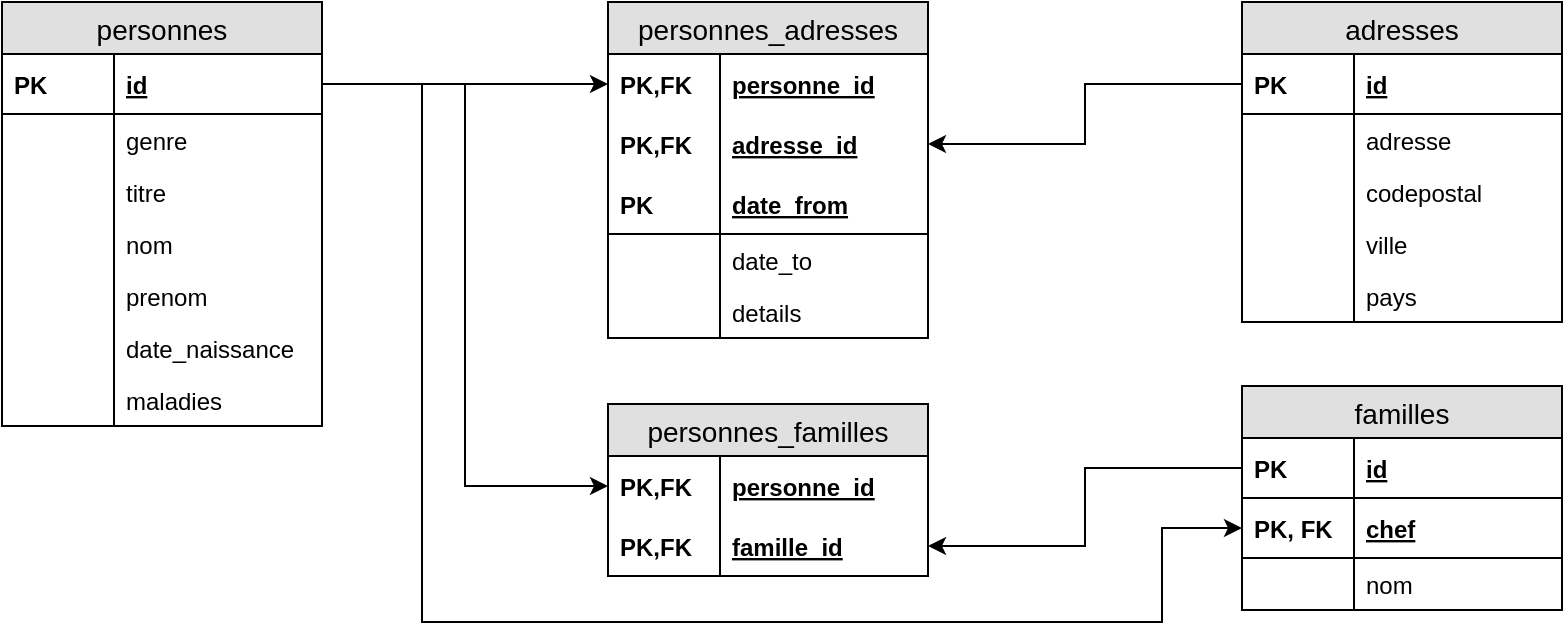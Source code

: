 <mxfile pages="1" version="11.2.8" type="github"><diagram id="SaWCT9ORMfEXji9s9vPT" name="Database"><mxGraphModel dx="1182" dy="772" grid="1" gridSize="10" guides="1" tooltips="1" connect="1" arrows="1" fold="1" page="1" pageScale="1" pageWidth="827" pageHeight="1169" math="0" shadow="0"><root><mxCell id="0"/><mxCell id="1" parent="0"/><mxCell id="NjsNlw-hurE6SKYQXbwV-1" value="personnes" style="swimlane;fontStyle=0;childLayout=stackLayout;horizontal=1;startSize=26;fillColor=#e0e0e0;horizontalStack=0;resizeParent=1;resizeParentMax=0;resizeLast=0;collapsible=1;marginBottom=0;swimlaneFillColor=#ffffff;align=center;fontSize=14;" parent="1" vertex="1"><mxGeometry x="30" y="40" width="160" height="212" as="geometry"/></mxCell><mxCell id="NjsNlw-hurE6SKYQXbwV-4" value="id" style="shape=partialRectangle;top=0;left=0;right=0;bottom=1;align=left;verticalAlign=middle;fillColor=none;spacingLeft=60;spacingRight=4;overflow=hidden;rotatable=0;points=[[0,0.5],[1,0.5]];portConstraint=eastwest;dropTarget=0;fontStyle=5;fontSize=12;" parent="NjsNlw-hurE6SKYQXbwV-1" vertex="1"><mxGeometry y="26" width="160" height="30" as="geometry"/></mxCell><mxCell id="NjsNlw-hurE6SKYQXbwV-5" value="PK" style="shape=partialRectangle;fontStyle=1;top=0;left=0;bottom=0;fillColor=none;align=left;verticalAlign=middle;spacingLeft=4;spacingRight=4;overflow=hidden;rotatable=0;points=[];portConstraint=eastwest;part=1;fontSize=12;" parent="NjsNlw-hurE6SKYQXbwV-4" vertex="1" connectable="0"><mxGeometry width="56" height="30" as="geometry"/></mxCell><mxCell id="NjsNlw-hurE6SKYQXbwV-6" value="genre" style="shape=partialRectangle;top=0;left=0;right=0;bottom=0;align=left;verticalAlign=top;fillColor=none;spacingLeft=60;spacingRight=4;overflow=hidden;rotatable=0;points=[[0,0.5],[1,0.5]];portConstraint=eastwest;dropTarget=0;fontSize=12;" parent="NjsNlw-hurE6SKYQXbwV-1" vertex="1"><mxGeometry y="56" width="160" height="26" as="geometry"/></mxCell><mxCell id="NjsNlw-hurE6SKYQXbwV-7" value="" style="shape=partialRectangle;top=0;left=0;bottom=0;fillColor=none;align=left;verticalAlign=top;spacingLeft=4;spacingRight=4;overflow=hidden;rotatable=0;points=[];portConstraint=eastwest;part=1;fontSize=12;" parent="NjsNlw-hurE6SKYQXbwV-6" vertex="1" connectable="0"><mxGeometry width="56" height="26" as="geometry"/></mxCell><mxCell id="NjsNlw-hurE6SKYQXbwV-18" value="titre" style="shape=partialRectangle;top=0;left=0;right=0;bottom=0;align=left;verticalAlign=top;fillColor=none;spacingLeft=60;spacingRight=4;overflow=hidden;rotatable=0;points=[[0,0.5],[1,0.5]];portConstraint=eastwest;dropTarget=0;fontSize=12;" parent="NjsNlw-hurE6SKYQXbwV-1" vertex="1"><mxGeometry y="82" width="160" height="26" as="geometry"/></mxCell><mxCell id="NjsNlw-hurE6SKYQXbwV-19" value="" style="shape=partialRectangle;top=0;left=0;bottom=0;fillColor=none;align=left;verticalAlign=top;spacingLeft=4;spacingRight=4;overflow=hidden;rotatable=0;points=[];portConstraint=eastwest;part=1;fontSize=12;" parent="NjsNlw-hurE6SKYQXbwV-18" vertex="1" connectable="0"><mxGeometry width="56" height="26" as="geometry"/></mxCell><mxCell id="NjsNlw-hurE6SKYQXbwV-20" value="nom" style="shape=partialRectangle;top=0;left=0;right=0;bottom=0;align=left;verticalAlign=top;fillColor=none;spacingLeft=60;spacingRight=4;overflow=hidden;rotatable=0;points=[[0,0.5],[1,0.5]];portConstraint=eastwest;dropTarget=0;fontSize=12;" parent="NjsNlw-hurE6SKYQXbwV-1" vertex="1"><mxGeometry y="108" width="160" height="26" as="geometry"/></mxCell><mxCell id="NjsNlw-hurE6SKYQXbwV-21" value="" style="shape=partialRectangle;top=0;left=0;bottom=0;fillColor=none;align=left;verticalAlign=top;spacingLeft=4;spacingRight=4;overflow=hidden;rotatable=0;points=[];portConstraint=eastwest;part=1;fontSize=12;" parent="NjsNlw-hurE6SKYQXbwV-20" vertex="1" connectable="0"><mxGeometry width="56" height="26" as="geometry"/></mxCell><mxCell id="NjsNlw-hurE6SKYQXbwV-22" value="prenom" style="shape=partialRectangle;top=0;left=0;right=0;bottom=0;align=left;verticalAlign=top;fillColor=none;spacingLeft=60;spacingRight=4;overflow=hidden;rotatable=0;points=[[0,0.5],[1,0.5]];portConstraint=eastwest;dropTarget=0;fontSize=12;" parent="NjsNlw-hurE6SKYQXbwV-1" vertex="1"><mxGeometry y="134" width="160" height="26" as="geometry"/></mxCell><mxCell id="NjsNlw-hurE6SKYQXbwV-23" value="" style="shape=partialRectangle;top=0;left=0;bottom=0;fillColor=none;align=left;verticalAlign=top;spacingLeft=4;spacingRight=4;overflow=hidden;rotatable=0;points=[];portConstraint=eastwest;part=1;fontSize=12;" parent="NjsNlw-hurE6SKYQXbwV-22" vertex="1" connectable="0"><mxGeometry width="56" height="26" as="geometry"/></mxCell><mxCell id="NjsNlw-hurE6SKYQXbwV-26" value="date_naissance" style="shape=partialRectangle;top=0;left=0;right=0;bottom=0;align=left;verticalAlign=top;fillColor=none;spacingLeft=60;spacingRight=4;overflow=hidden;rotatable=0;points=[[0,0.5],[1,0.5]];portConstraint=eastwest;dropTarget=0;fontSize=12;" parent="NjsNlw-hurE6SKYQXbwV-1" vertex="1"><mxGeometry y="160" width="160" height="26" as="geometry"/></mxCell><mxCell id="NjsNlw-hurE6SKYQXbwV-27" value="" style="shape=partialRectangle;top=0;left=0;bottom=0;fillColor=none;align=left;verticalAlign=top;spacingLeft=4;spacingRight=4;overflow=hidden;rotatable=0;points=[];portConstraint=eastwest;part=1;fontSize=12;" parent="NjsNlw-hurE6SKYQXbwV-26" vertex="1" connectable="0"><mxGeometry width="56" height="26" as="geometry"/></mxCell><mxCell id="NjsNlw-hurE6SKYQXbwV-24" value="maladies" style="shape=partialRectangle;top=0;left=0;right=0;bottom=0;align=left;verticalAlign=top;fillColor=none;spacingLeft=60;spacingRight=4;overflow=hidden;rotatable=0;points=[[0,0.5],[1,0.5]];portConstraint=eastwest;dropTarget=0;fontSize=12;" parent="NjsNlw-hurE6SKYQXbwV-1" vertex="1"><mxGeometry y="186" width="160" height="26" as="geometry"/></mxCell><mxCell id="NjsNlw-hurE6SKYQXbwV-25" value="" style="shape=partialRectangle;top=0;left=0;bottom=0;fillColor=none;align=left;verticalAlign=top;spacingLeft=4;spacingRight=4;overflow=hidden;rotatable=0;points=[];portConstraint=eastwest;part=1;fontSize=12;" parent="NjsNlw-hurE6SKYQXbwV-24" vertex="1" connectable="0"><mxGeometry width="56" height="26" as="geometry"/></mxCell><mxCell id="NjsNlw-hurE6SKYQXbwV-8" value="adresses" style="swimlane;fontStyle=0;childLayout=stackLayout;horizontal=1;startSize=26;fillColor=#e0e0e0;horizontalStack=0;resizeParent=1;resizeParentMax=0;resizeLast=0;collapsible=1;marginBottom=0;swimlaneFillColor=#ffffff;align=center;fontSize=14;" parent="1" vertex="1"><mxGeometry x="650" y="40" width="160" height="160" as="geometry"/></mxCell><mxCell id="NjsNlw-hurE6SKYQXbwV-9" value="id" style="shape=partialRectangle;top=0;left=0;right=0;bottom=1;align=left;verticalAlign=middle;fillColor=none;spacingLeft=60;spacingRight=4;overflow=hidden;rotatable=0;points=[[0,0.5],[1,0.5]];portConstraint=eastwest;dropTarget=0;fontStyle=5;fontSize=12;" parent="NjsNlw-hurE6SKYQXbwV-8" vertex="1"><mxGeometry y="26" width="160" height="30" as="geometry"/></mxCell><mxCell id="NjsNlw-hurE6SKYQXbwV-10" value="PK" style="shape=partialRectangle;fontStyle=1;top=0;left=0;bottom=0;fillColor=none;align=left;verticalAlign=middle;spacingLeft=4;spacingRight=4;overflow=hidden;rotatable=0;points=[];portConstraint=eastwest;part=1;fontSize=12;" parent="NjsNlw-hurE6SKYQXbwV-9" vertex="1" connectable="0"><mxGeometry width="56" height="30" as="geometry"/></mxCell><mxCell id="NjsNlw-hurE6SKYQXbwV-28" value="adresse" style="shape=partialRectangle;top=0;left=0;right=0;bottom=0;align=left;verticalAlign=top;fillColor=none;spacingLeft=60;spacingRight=4;overflow=hidden;rotatable=0;points=[[0,0.5],[1,0.5]];portConstraint=eastwest;dropTarget=0;fontSize=12;" parent="NjsNlw-hurE6SKYQXbwV-8" vertex="1"><mxGeometry y="56" width="160" height="26" as="geometry"/></mxCell><mxCell id="NjsNlw-hurE6SKYQXbwV-29" value="" style="shape=partialRectangle;top=0;left=0;bottom=0;fillColor=none;align=left;verticalAlign=top;spacingLeft=4;spacingRight=4;overflow=hidden;rotatable=0;points=[];portConstraint=eastwest;part=1;fontSize=12;" parent="NjsNlw-hurE6SKYQXbwV-28" vertex="1" connectable="0"><mxGeometry width="56" height="26" as="geometry"/></mxCell><mxCell id="NjsNlw-hurE6SKYQXbwV-34" value="codepostal" style="shape=partialRectangle;top=0;left=0;right=0;bottom=0;align=left;verticalAlign=top;fillColor=none;spacingLeft=60;spacingRight=4;overflow=hidden;rotatable=0;points=[[0,0.5],[1,0.5]];portConstraint=eastwest;dropTarget=0;fontSize=12;" parent="NjsNlw-hurE6SKYQXbwV-8" vertex="1"><mxGeometry y="82" width="160" height="26" as="geometry"/></mxCell><mxCell id="NjsNlw-hurE6SKYQXbwV-35" value="" style="shape=partialRectangle;top=0;left=0;bottom=0;fillColor=none;align=left;verticalAlign=top;spacingLeft=4;spacingRight=4;overflow=hidden;rotatable=0;points=[];portConstraint=eastwest;part=1;fontSize=12;" parent="NjsNlw-hurE6SKYQXbwV-34" vertex="1" connectable="0"><mxGeometry width="56" height="26" as="geometry"/></mxCell><mxCell id="NjsNlw-hurE6SKYQXbwV-32" value="ville" style="shape=partialRectangle;top=0;left=0;right=0;bottom=0;align=left;verticalAlign=top;fillColor=none;spacingLeft=60;spacingRight=4;overflow=hidden;rotatable=0;points=[[0,0.5],[1,0.5]];portConstraint=eastwest;dropTarget=0;fontSize=12;" parent="NjsNlw-hurE6SKYQXbwV-8" vertex="1"><mxGeometry y="108" width="160" height="26" as="geometry"/></mxCell><mxCell id="NjsNlw-hurE6SKYQXbwV-33" value="" style="shape=partialRectangle;top=0;left=0;bottom=0;fillColor=none;align=left;verticalAlign=top;spacingLeft=4;spacingRight=4;overflow=hidden;rotatable=0;points=[];portConstraint=eastwest;part=1;fontSize=12;" parent="NjsNlw-hurE6SKYQXbwV-32" vertex="1" connectable="0"><mxGeometry width="56" height="26" as="geometry"/></mxCell><mxCell id="NjsNlw-hurE6SKYQXbwV-30" value="pays" style="shape=partialRectangle;top=0;left=0;right=0;bottom=0;align=left;verticalAlign=top;fillColor=none;spacingLeft=60;spacingRight=4;overflow=hidden;rotatable=0;points=[[0,0.5],[1,0.5]];portConstraint=eastwest;dropTarget=0;fontSize=12;" parent="NjsNlw-hurE6SKYQXbwV-8" vertex="1"><mxGeometry y="134" width="160" height="26" as="geometry"/></mxCell><mxCell id="NjsNlw-hurE6SKYQXbwV-31" value="" style="shape=partialRectangle;top=0;left=0;bottom=0;fillColor=none;align=left;verticalAlign=top;spacingLeft=4;spacingRight=4;overflow=hidden;rotatable=0;points=[];portConstraint=eastwest;part=1;fontSize=12;" parent="NjsNlw-hurE6SKYQXbwV-30" vertex="1" connectable="0"><mxGeometry width="56" height="26" as="geometry"/></mxCell><mxCell id="NjsNlw-hurE6SKYQXbwV-13" value="personnes_adresses" style="swimlane;fontStyle=0;childLayout=stackLayout;horizontal=1;startSize=26;fillColor=#e0e0e0;horizontalStack=0;resizeParent=1;resizeParentMax=0;resizeLast=0;collapsible=1;marginBottom=0;swimlaneFillColor=#ffffff;align=center;fontSize=14;" parent="1" vertex="1"><mxGeometry x="333" y="40" width="160" height="168" as="geometry"/></mxCell><mxCell id="NjsNlw-hurE6SKYQXbwV-46" value="personne_id" style="shape=partialRectangle;top=0;left=0;right=0;bottom=1;align=left;verticalAlign=middle;fillColor=none;spacingLeft=60;spacingRight=4;overflow=hidden;rotatable=0;points=[[0,0.5],[1,0.5]];portConstraint=eastwest;dropTarget=0;fontStyle=5;fontSize=12;strokeColor=none;" parent="NjsNlw-hurE6SKYQXbwV-13" vertex="1"><mxGeometry y="26" width="160" height="30" as="geometry"/></mxCell><mxCell id="NjsNlw-hurE6SKYQXbwV-47" value="PK,FK" style="shape=partialRectangle;fontStyle=1;top=0;left=0;bottom=0;fillColor=none;align=left;verticalAlign=middle;spacingLeft=4;spacingRight=4;overflow=hidden;rotatable=0;points=[];portConstraint=eastwest;part=1;fontSize=12;" parent="NjsNlw-hurE6SKYQXbwV-46" vertex="1" connectable="0"><mxGeometry width="56" height="30" as="geometry"/></mxCell><mxCell id="NjsNlw-hurE6SKYQXbwV-44" value="adresse_id" style="shape=partialRectangle;top=0;left=0;right=0;bottom=1;align=left;verticalAlign=middle;fillColor=none;spacingLeft=60;spacingRight=4;overflow=hidden;rotatable=0;points=[[0,0.5],[1,0.5]];portConstraint=eastwest;dropTarget=0;fontStyle=5;fontSize=12;strokeColor=none;" parent="NjsNlw-hurE6SKYQXbwV-13" vertex="1"><mxGeometry y="56" width="160" height="30" as="geometry"/></mxCell><mxCell id="NjsNlw-hurE6SKYQXbwV-45" value="PK,FK" style="shape=partialRectangle;fontStyle=1;top=0;left=0;bottom=0;fillColor=none;align=left;verticalAlign=middle;spacingLeft=4;spacingRight=4;overflow=hidden;rotatable=0;points=[];portConstraint=eastwest;part=1;fontSize=12;" parent="NjsNlw-hurE6SKYQXbwV-44" vertex="1" connectable="0"><mxGeometry width="56" height="30" as="geometry"/></mxCell><mxCell id="NjsNlw-hurE6SKYQXbwV-14" value="date_from" style="shape=partialRectangle;top=0;left=0;right=0;bottom=1;align=left;verticalAlign=middle;fillColor=none;spacingLeft=60;spacingRight=4;overflow=hidden;rotatable=0;points=[[0,0.5],[1,0.5]];portConstraint=eastwest;dropTarget=0;fontStyle=5;fontSize=12;" parent="NjsNlw-hurE6SKYQXbwV-13" vertex="1"><mxGeometry y="86" width="160" height="30" as="geometry"/></mxCell><mxCell id="NjsNlw-hurE6SKYQXbwV-15" value="PK" style="shape=partialRectangle;fontStyle=1;top=0;left=0;bottom=0;fillColor=none;align=left;verticalAlign=middle;spacingLeft=4;spacingRight=4;overflow=hidden;rotatable=0;points=[];portConstraint=eastwest;part=1;fontSize=12;" parent="NjsNlw-hurE6SKYQXbwV-14" vertex="1" connectable="0"><mxGeometry width="56" height="30" as="geometry"/></mxCell><mxCell id="NjsNlw-hurE6SKYQXbwV-16" value="date_to" style="shape=partialRectangle;top=0;left=0;right=0;bottom=0;align=left;verticalAlign=top;fillColor=none;spacingLeft=60;spacingRight=4;overflow=hidden;rotatable=0;points=[[0,0.5],[1,0.5]];portConstraint=eastwest;dropTarget=0;fontSize=12;" parent="NjsNlw-hurE6SKYQXbwV-13" vertex="1"><mxGeometry y="116" width="160" height="26" as="geometry"/></mxCell><mxCell id="NjsNlw-hurE6SKYQXbwV-17" value="" style="shape=partialRectangle;top=0;left=0;bottom=0;fillColor=none;align=left;verticalAlign=top;spacingLeft=4;spacingRight=4;overflow=hidden;rotatable=0;points=[];portConstraint=eastwest;part=1;fontSize=12;" parent="NjsNlw-hurE6SKYQXbwV-16" vertex="1" connectable="0"><mxGeometry width="56" height="26" as="geometry"/></mxCell><mxCell id="NjsNlw-hurE6SKYQXbwV-36" value="details" style="shape=partialRectangle;top=0;left=0;right=0;bottom=0;align=left;verticalAlign=top;fillColor=none;spacingLeft=60;spacingRight=4;overflow=hidden;rotatable=0;points=[[0,0.5],[1,0.5]];portConstraint=eastwest;dropTarget=0;fontSize=12;" parent="NjsNlw-hurE6SKYQXbwV-13" vertex="1"><mxGeometry y="142" width="160" height="26" as="geometry"/></mxCell><mxCell id="NjsNlw-hurE6SKYQXbwV-37" value="" style="shape=partialRectangle;top=0;left=0;bottom=0;fillColor=none;align=left;verticalAlign=top;spacingLeft=4;spacingRight=4;overflow=hidden;rotatable=0;points=[];portConstraint=eastwest;part=1;fontSize=12;" parent="NjsNlw-hurE6SKYQXbwV-36" vertex="1" connectable="0"><mxGeometry width="56" height="26" as="geometry"/></mxCell><mxCell id="zukB0DvXN_eEar7ZmvWP-1" style="edgeStyle=orthogonalEdgeStyle;rounded=0;orthogonalLoop=1;jettySize=auto;html=1;exitX=1;exitY=0.5;exitDx=0;exitDy=0;entryX=0;entryY=0.5;entryDx=0;entryDy=0;" edge="1" parent="1" source="NjsNlw-hurE6SKYQXbwV-4" target="NjsNlw-hurE6SKYQXbwV-46"><mxGeometry relative="1" as="geometry"/></mxCell><mxCell id="zukB0DvXN_eEar7ZmvWP-2" style="edgeStyle=orthogonalEdgeStyle;rounded=0;orthogonalLoop=1;jettySize=auto;html=1;exitX=0;exitY=0.5;exitDx=0;exitDy=0;entryX=1;entryY=0.5;entryDx=0;entryDy=0;" edge="1" parent="1" source="NjsNlw-hurE6SKYQXbwV-9" target="NjsNlw-hurE6SKYQXbwV-44"><mxGeometry relative="1" as="geometry"/></mxCell><mxCell id="zukB0DvXN_eEar7ZmvWP-3" value="familles" style="swimlane;fontStyle=0;childLayout=stackLayout;horizontal=1;startSize=26;fillColor=#e0e0e0;horizontalStack=0;resizeParent=1;resizeParentMax=0;resizeLast=0;collapsible=1;marginBottom=0;swimlaneFillColor=#ffffff;align=center;fontSize=14;" vertex="1" parent="1"><mxGeometry x="650" y="232" width="160" height="112" as="geometry"/></mxCell><mxCell id="zukB0DvXN_eEar7ZmvWP-4" value="id" style="shape=partialRectangle;top=0;left=0;right=0;bottom=1;align=left;verticalAlign=middle;fillColor=none;spacingLeft=60;spacingRight=4;overflow=hidden;rotatable=0;points=[[0,0.5],[1,0.5]];portConstraint=eastwest;dropTarget=0;fontStyle=5;fontSize=12;" vertex="1" parent="zukB0DvXN_eEar7ZmvWP-3"><mxGeometry y="26" width="160" height="30" as="geometry"/></mxCell><mxCell id="zukB0DvXN_eEar7ZmvWP-5" value="PK" style="shape=partialRectangle;fontStyle=1;top=0;left=0;bottom=0;fillColor=none;align=left;verticalAlign=middle;spacingLeft=4;spacingRight=4;overflow=hidden;rotatable=0;points=[];portConstraint=eastwest;part=1;fontSize=12;" vertex="1" connectable="0" parent="zukB0DvXN_eEar7ZmvWP-4"><mxGeometry width="56" height="30" as="geometry"/></mxCell><mxCell id="zukB0DvXN_eEar7ZmvWP-31" value="chef" style="shape=partialRectangle;top=0;left=0;right=0;bottom=1;align=left;verticalAlign=middle;fillColor=none;spacingLeft=60;spacingRight=4;overflow=hidden;rotatable=0;points=[[0,0.5],[1,0.5]];portConstraint=eastwest;dropTarget=0;fontStyle=5;fontSize=12;" vertex="1" parent="zukB0DvXN_eEar7ZmvWP-3"><mxGeometry y="56" width="160" height="30" as="geometry"/></mxCell><mxCell id="zukB0DvXN_eEar7ZmvWP-32" value="PK, FK" style="shape=partialRectangle;fontStyle=1;top=0;left=0;bottom=0;fillColor=none;align=left;verticalAlign=middle;spacingLeft=4;spacingRight=4;overflow=hidden;rotatable=0;points=[];portConstraint=eastwest;part=1;fontSize=12;" vertex="1" connectable="0" parent="zukB0DvXN_eEar7ZmvWP-31"><mxGeometry width="56" height="30" as="geometry"/></mxCell><mxCell id="zukB0DvXN_eEar7ZmvWP-6" value="nom" style="shape=partialRectangle;top=0;left=0;right=0;bottom=0;align=left;verticalAlign=top;fillColor=none;spacingLeft=60;spacingRight=4;overflow=hidden;rotatable=0;points=[[0,0.5],[1,0.5]];portConstraint=eastwest;dropTarget=0;fontSize=12;" vertex="1" parent="zukB0DvXN_eEar7ZmvWP-3"><mxGeometry y="86" width="160" height="26" as="geometry"/></mxCell><mxCell id="zukB0DvXN_eEar7ZmvWP-7" value="" style="shape=partialRectangle;top=0;left=0;bottom=0;fillColor=none;align=left;verticalAlign=top;spacingLeft=4;spacingRight=4;overflow=hidden;rotatable=0;points=[];portConstraint=eastwest;part=1;fontSize=12;" vertex="1" connectable="0" parent="zukB0DvXN_eEar7ZmvWP-6"><mxGeometry width="56" height="26" as="geometry"/></mxCell><mxCell id="zukB0DvXN_eEar7ZmvWP-18" value="personnes_familles" style="swimlane;fontStyle=0;childLayout=stackLayout;horizontal=1;startSize=26;fillColor=#e0e0e0;horizontalStack=0;resizeParent=1;resizeParentMax=0;resizeLast=0;collapsible=1;marginBottom=0;swimlaneFillColor=#ffffff;align=center;fontSize=14;" vertex="1" parent="1"><mxGeometry x="333" y="241" width="160" height="86" as="geometry"/></mxCell><mxCell id="zukB0DvXN_eEar7ZmvWP-19" value="personne_id" style="shape=partialRectangle;top=0;left=0;right=0;bottom=1;align=left;verticalAlign=middle;fillColor=none;spacingLeft=60;spacingRight=4;overflow=hidden;rotatable=0;points=[[0,0.5],[1,0.5]];portConstraint=eastwest;dropTarget=0;fontStyle=5;fontSize=12;strokeColor=none;" vertex="1" parent="zukB0DvXN_eEar7ZmvWP-18"><mxGeometry y="26" width="160" height="30" as="geometry"/></mxCell><mxCell id="zukB0DvXN_eEar7ZmvWP-20" value="PK,FK" style="shape=partialRectangle;fontStyle=1;top=0;left=0;bottom=0;fillColor=none;align=left;verticalAlign=middle;spacingLeft=4;spacingRight=4;overflow=hidden;rotatable=0;points=[];portConstraint=eastwest;part=1;fontSize=12;" vertex="1" connectable="0" parent="zukB0DvXN_eEar7ZmvWP-19"><mxGeometry width="56" height="30" as="geometry"/></mxCell><mxCell id="zukB0DvXN_eEar7ZmvWP-21" value="famille_id" style="shape=partialRectangle;top=0;left=0;right=0;bottom=1;align=left;verticalAlign=middle;fillColor=none;spacingLeft=60;spacingRight=4;overflow=hidden;rotatable=0;points=[[0,0.5],[1,0.5]];portConstraint=eastwest;dropTarget=0;fontStyle=5;fontSize=12;strokeColor=#000000;" vertex="1" parent="zukB0DvXN_eEar7ZmvWP-18"><mxGeometry y="56" width="160" height="30" as="geometry"/></mxCell><mxCell id="zukB0DvXN_eEar7ZmvWP-22" value="PK,FK" style="shape=partialRectangle;fontStyle=1;top=0;left=0;bottom=0;fillColor=none;align=left;verticalAlign=middle;spacingLeft=4;spacingRight=4;overflow=hidden;rotatable=0;points=[];portConstraint=eastwest;part=1;fontSize=12;" vertex="1" connectable="0" parent="zukB0DvXN_eEar7ZmvWP-21"><mxGeometry width="56" height="30" as="geometry"/></mxCell><mxCell id="zukB0DvXN_eEar7ZmvWP-29" style="edgeStyle=orthogonalEdgeStyle;rounded=0;orthogonalLoop=1;jettySize=auto;html=1;exitX=1;exitY=0.5;exitDx=0;exitDy=0;entryX=0;entryY=0.5;entryDx=0;entryDy=0;" edge="1" parent="1" source="NjsNlw-hurE6SKYQXbwV-4" target="zukB0DvXN_eEar7ZmvWP-19"><mxGeometry relative="1" as="geometry"/></mxCell><mxCell id="zukB0DvXN_eEar7ZmvWP-30" style="edgeStyle=orthogonalEdgeStyle;rounded=0;orthogonalLoop=1;jettySize=auto;html=1;exitX=0;exitY=0.5;exitDx=0;exitDy=0;entryX=1;entryY=0.5;entryDx=0;entryDy=0;" edge="1" parent="1" source="zukB0DvXN_eEar7ZmvWP-4" target="zukB0DvXN_eEar7ZmvWP-21"><mxGeometry relative="1" as="geometry"/></mxCell><mxCell id="zukB0DvXN_eEar7ZmvWP-33" style="edgeStyle=orthogonalEdgeStyle;rounded=0;orthogonalLoop=1;jettySize=auto;html=1;exitX=1;exitY=0.5;exitDx=0;exitDy=0;entryX=0;entryY=0.5;entryDx=0;entryDy=0;" edge="1" parent="1" source="NjsNlw-hurE6SKYQXbwV-4" target="zukB0DvXN_eEar7ZmvWP-31"><mxGeometry relative="1" as="geometry"><Array as="points"><mxPoint x="240" y="81"/><mxPoint x="240" y="350"/><mxPoint x="610" y="350"/><mxPoint x="610" y="303"/></Array></mxGeometry></mxCell></root></mxGraphModel></diagram></mxfile>